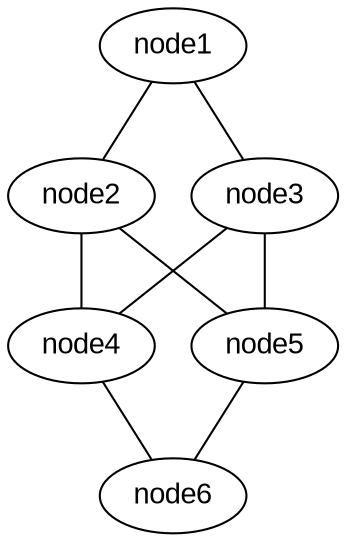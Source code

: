graph g {
        // should probably rendered with neato not dot
        fontsize=12; size="5,5";
        node [fontname="Arial"];
        edge [fontname="Arial"];
        //rotate=90; orientation=landscape;
        //node [ orientation=90 ];

        node1 -- node2;
        node2 -- node4;
        node4 -- node6;
        node1 -- node3;
        node3 -- node5;
        node5 -- node6;
        node2 -- node5;
        node3 -- node4;
}
